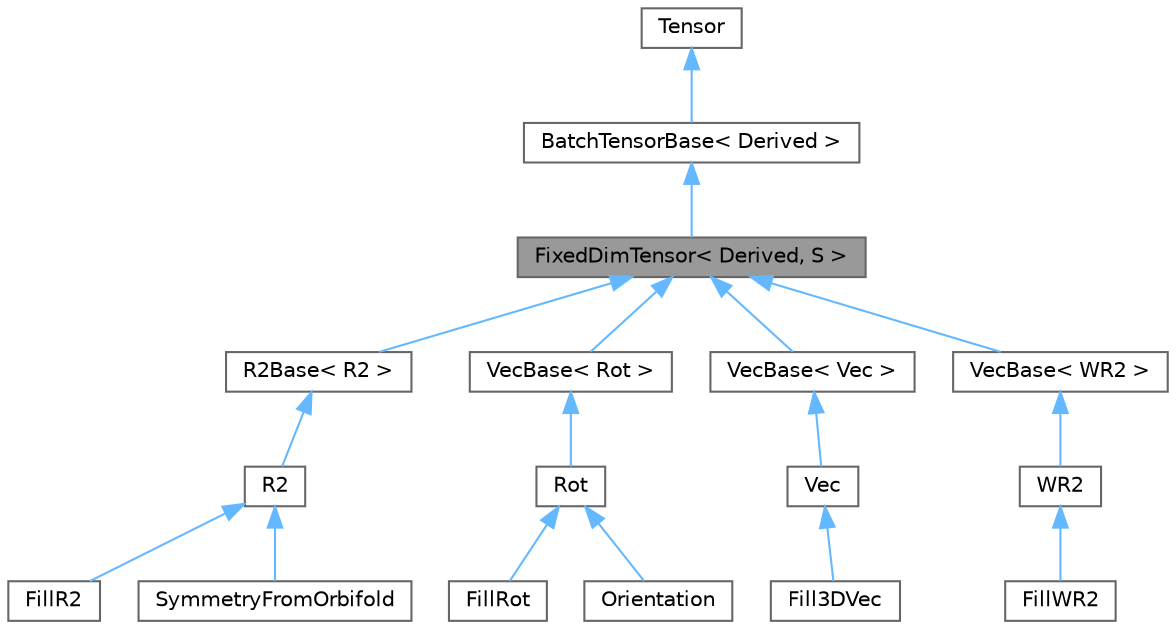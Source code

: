 digraph "FixedDimTensor&lt; Derived, S &gt;"
{
 // LATEX_PDF_SIZE
  bgcolor="transparent";
  edge [fontname=Helvetica,fontsize=10,labelfontname=Helvetica,labelfontsize=10];
  node [fontname=Helvetica,fontsize=10,shape=box,height=0.2,width=0.4];
  Node1 [id="Node000001",label="FixedDimTensor\< Derived, S \>",height=0.2,width=0.4,color="gray40", fillcolor="grey60", style="filled", fontcolor="black",tooltip="FixedDimTensor inherits from BatchTensorBase and additionally templates on the base shape."];
  Node2 -> Node1 [id="edge1_Node000001_Node000002",dir="back",color="steelblue1",style="solid",tooltip=" "];
  Node2 [id="Node000002",label="BatchTensorBase\< Derived \>",height=0.2,width=0.4,color="gray40", fillcolor="white", style="filled",URL="$classneml2_1_1BatchTensorBase.html",tooltip="NEML2's enhanced tensor type."];
  Node3 -> Node2 [id="edge2_Node000002_Node000003",dir="back",color="steelblue1",style="solid",tooltip=" "];
  Node3 [id="Node000003",label="Tensor",height=0.2,width=0.4,color="gray40", fillcolor="white", style="filled",tooltip=" "];
  Node1 -> Node4 [id="edge3_Node000001_Node000004",dir="back",color="steelblue1",style="solid",tooltip=" "];
  Node4 [id="Node000004",label="R2Base\< R2 \>",height=0.2,width=0.4,color="gray40", fillcolor="white", style="filled",URL="$classneml2_1_1R2Base.html",tooltip=" "];
  Node4 -> Node5 [id="edge4_Node000004_Node000005",dir="back",color="steelblue1",style="solid",tooltip=" "];
  Node5 [id="Node000005",label="R2",height=0.2,width=0.4,color="gray40", fillcolor="white", style="filled",URL="$classneml2_1_1R2.html",tooltip="A basic R2."];
  Node5 -> Node6 [id="edge5_Node000005_Node000006",dir="back",color="steelblue1",style="solid",tooltip=" "];
  Node6 [id="Node000006",label="FillR2",height=0.2,width=0.4,color="gray40", fillcolor="white", style="filled",URL="$classneml2_1_1FillR2.html",tooltip="Create a filled R2 from the input file."];
  Node5 -> Node7 [id="edge6_Node000005_Node000007",dir="back",color="steelblue1",style="solid",tooltip=" "];
  Node7 [id="Node000007",label="SymmetryFromOrbifold",height=0.2,width=0.4,color="gray40", fillcolor="white", style="filled",URL="$classneml2_1_1crystallography_1_1SymmetryFromOrbifold.html",tooltip="Provide the correct symmetry operators for a given crystal class."];
  Node1 -> Node8 [id="edge7_Node000001_Node000008",dir="back",color="steelblue1",style="solid",tooltip=" "];
  Node8 [id="Node000008",label="VecBase\< Rot \>",height=0.2,width=0.4,color="gray40", fillcolor="white", style="filled",URL="$classneml2_1_1VecBase.html",tooltip=" "];
  Node8 -> Node9 [id="edge8_Node000008_Node000009",dir="back",color="steelblue1",style="solid",tooltip=" "];
  Node9 [id="Node000009",label="Rot",height=0.2,width=0.4,color="gray40", fillcolor="white", style="filled",URL="$classneml2_1_1Rot.html",tooltip="Rotation stored as modified Rodrigues parameters."];
  Node9 -> Node10 [id="edge9_Node000009_Node000010",dir="back",color="steelblue1",style="solid",tooltip=" "];
  Node10 [id="Node000010",label="FillRot",height=0.2,width=0.4,color="gray40", fillcolor="white", style="filled",URL="$classneml2_1_1FillRot.html",tooltip="Create a filled R2 from the input file."];
  Node9 -> Node11 [id="edge10_Node000009_Node000011",dir="back",color="steelblue1",style="solid",tooltip=" "];
  Node11 [id="Node000011",label="Orientation",height=0.2,width=0.4,color="gray40", fillcolor="white", style="filled",URL="$classneml2_1_1Orientation.html",tooltip="Create batch of rotations, with various methods."];
  Node1 -> Node12 [id="edge11_Node000001_Node000012",dir="back",color="steelblue1",style="solid",tooltip=" "];
  Node12 [id="Node000012",label="VecBase\< Vec \>",height=0.2,width=0.4,color="gray40", fillcolor="white", style="filled",URL="$classneml2_1_1VecBase.html",tooltip=" "];
  Node12 -> Node13 [id="edge12_Node000012_Node000013",dir="back",color="steelblue1",style="solid",tooltip=" "];
  Node13 [id="Node000013",label="Vec",height=0.2,width=0.4,color="gray40", fillcolor="white", style="filled",URL="$classneml2_1_1Vec.html",tooltip="The (logical) vector."];
  Node13 -> Node14 [id="edge13_Node000013_Node000014",dir="back",color="steelblue1",style="solid",tooltip=" "];
  Node14 [id="Node000014",label="Fill3DVec",height=0.2,width=0.4,color="gray40", fillcolor="white", style="filled",URL="$classneml2_1_1Fill3DVec.html",tooltip="Create a single-batched \"list\" of 3D vectors."];
  Node1 -> Node15 [id="edge14_Node000001_Node000015",dir="back",color="steelblue1",style="solid",tooltip=" "];
  Node15 [id="Node000015",label="VecBase\< WR2 \>",height=0.2,width=0.4,color="gray40", fillcolor="white", style="filled",URL="$classneml2_1_1VecBase.html",tooltip=" "];
  Node15 -> Node16 [id="edge15_Node000015_Node000016",dir="back",color="steelblue1",style="solid",tooltip=" "];
  Node16 [id="Node000016",label="WR2",height=0.2,width=0.4,color="gray40", fillcolor="white", style="filled",URL="$classneml2_1_1WR2.html",tooltip="A skew rank 2, represented as an axial vector."];
  Node16 -> Node17 [id="edge16_Node000016_Node000017",dir="back",color="steelblue1",style="solid",tooltip=" "];
  Node17 [id="Node000017",label="FillWR2",height=0.2,width=0.4,color="gray40", fillcolor="white", style="filled",URL="$classneml2_1_1FillWR2.html",tooltip="Create a filled WR2 from the input file."];
}

